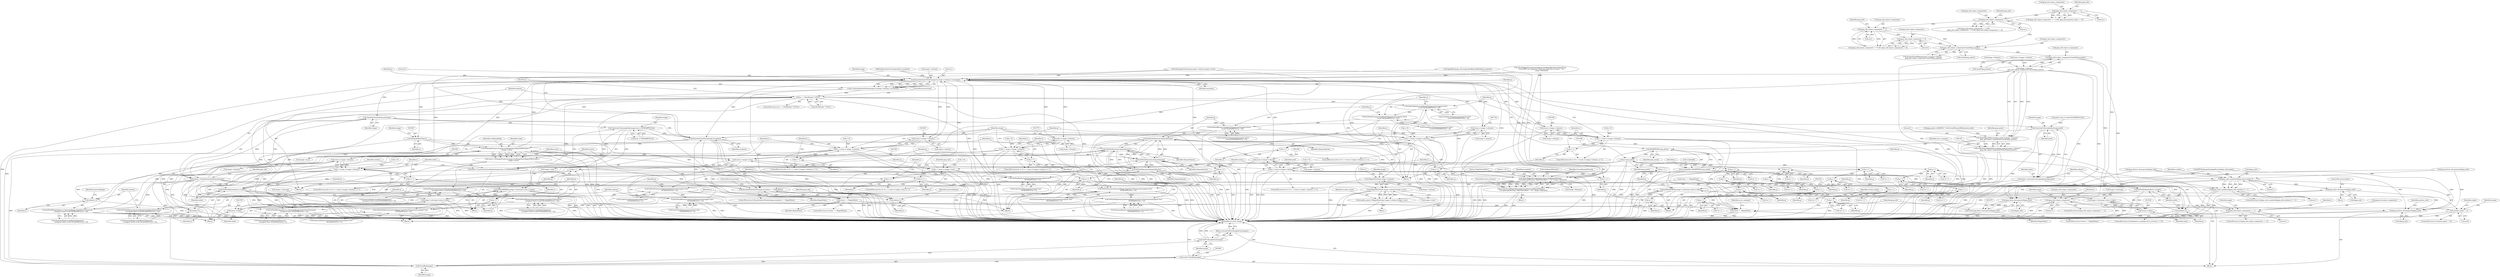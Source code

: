digraph "0_ImageMagick_1737ac82b335e53376382c07b9a500d73dd2aa11@API" {
"1001175" [label="(Call,jpeg_info.output_components*sizeof(*jpeg_pixels))"];
"1001140" [label="(Call,jpeg_info.output_components*sizeof(*jpeg_pixels))"];
"1001120" [label="(Call,jpeg_info.output_components != 4)"];
"1001115" [label="(Call,jpeg_info.output_components != 3)"];
"1001109" [label="(Call,jpeg_info.output_components != 1)"];
"1000947" [label="(Call,jpeg_info.output_components == 1)"];
"1001171" [label="(Call,image->columns* \n    jpeg_info.output_components*sizeof(*jpeg_pixels))"];
"1001168" [label="(Call,ResetMagickMemory(jpeg_pixels,0,image->columns* \n    jpeg_info.output_components*sizeof(*jpeg_pixels)))"];
"1001166" [label="(Call,(void) ResetMagickMemory(jpeg_pixels,0,image->columns* \n    jpeg_info.output_components*sizeof(*jpeg_pixels)))"];
"1001395" [label="(Call,(JSAMPROW) jpeg_pixels)"];
"1001391" [label="(Call,scanline[0]=(JSAMPROW) jpeg_pixels)"];
"1001417" [label="(Call,jpeg_read_scanlines(&jpeg_info,scanline,1))"];
"1001416" [label="(Call,jpeg_read_scanlines(&jpeg_info,scanline,1) != 1)"];
"1001857" [label="(Call,jpeg_abort_decompress(&jpeg_info))"];
"1001880" [label="(Call,jpeg_finish_decompress(&jpeg_info))"];
"1001878" [label="(Call,(void) jpeg_finish_decompress(&jpeg_info))"];
"1001883" [label="(Call,jpeg_destroy_decompress(&jpeg_info))"];
"1001436" [label="(Call,p=jpeg_pixels)"];
"1001530" [label="(Call,p++)"];
"1001564" [label="(Call,p++)"];
"1001575" [label="(Call,p++)"];
"1001586" [label="(Call,p++)"];
"1001619" [label="(Call,p++)"];
"1001632" [label="(Call,p++)"];
"1001645" [label="(Call,p++)"];
"1001660" [label="(Call,p++)"];
"1001711" [label="(Call,p++)"];
"1001743" [label="(Call,p++)"];
"1001752" [label="(Call,p++)"];
"1001761" [label="(Call,p++)"];
"1001792" [label="(Call,p++)"];
"1001803" [label="(Call,p++)"];
"1001814" [label="(Call,p++)"];
"1001827" [label="(Call,p++)"];
"1001210" [label="(Call,(MagickSizeType) image->columns)"];
"1001209" [label="(Call,(MagickSizeType) image->columns*image->rows)"];
"1001207" [label="(Call,number_pixels=(MagickSizeType) image->columns*image->rows)"];
"1001219" [label="(Call,number_pixels != 0)"];
"1001441" [label="(Call,QueueAuthenticPixels(image,0,y,image->columns,1,exception))"];
"1001439" [label="(Call,q=QueueAuthenticPixels(image,0,y,image->columns,1,exception))"];
"1001451" [label="(Call,q == (PixelPacket *) NULL)"];
"1001521" [label="(Call,SetPixelRGBO(q,image->colormap+(ssize_t) index))"];
"1001532" [label="(Call,q++)"];
"1001555" [label="(Call,SetPixelRed(q,ScaleShortToQuantum((unsigned short)\n                (scale*GETJSAMPLE(*p++)))))"];
"1001566" [label="(Call,SetPixelGreen(q,ScaleShortToQuantum((unsigned short)\n                (scale*GETJSAMPLE(*p++)))))"];
"1001577" [label="(Call,SetPixelBlue(q,ScaleShortToQuantum((unsigned short)\n                (scale*GETJSAMPLE(*p++)))))"];
"1001588" [label="(Call,SetPixelOpacity(q,OpaqueOpacity))"];
"1001591" [label="(Call,q++)"];
"1001662" [label="(Call,SetPixelOpacity(q,OpaqueOpacity))"];
"1001665" [label="(Call,q++)"];
"1001608" [label="(Call,SetPixelCyan(q,QuantumRange-ScaleShortToQuantum(\n                (unsigned short) (scale*GETJSAMPLE(*p++)))))"];
"1001621" [label="(Call,SetPixelMagenta(q,QuantumRange-ScaleShortToQuantum(\n                (unsigned short) (scale*GETJSAMPLE(*p++)))))"];
"1001634" [label="(Call,SetPixelYellow(q,QuantumRange-ScaleShortToQuantum(\n                (unsigned short) (scale*GETJSAMPLE(*p++)))))"];
"1001763" [label="(Call,SetPixelOpacity(q,OpaqueOpacity))"];
"1001766" [label="(Call,q++)"];
"1001736" [label="(Call,SetPixelRed(q,ScaleCharToQuantum((unsigned char)\n              GETJSAMPLE(*p++))))"];
"1001745" [label="(Call,SetPixelGreen(q,ScaleCharToQuantum((unsigned char)\n              GETJSAMPLE(*p++))))"];
"1001754" [label="(Call,SetPixelBlue(q,ScaleCharToQuantum((unsigned char)\n              GETJSAMPLE(*p++))))"];
"1001829" [label="(Call,SetPixelOpacity(q,OpaqueOpacity))"];
"1001832" [label="(Call,q++)"];
"1001783" [label="(Call,SetPixelCyan(q,QuantumRange-ScaleCharToQuantum((unsigned char)\n              GETJSAMPLE(*p++))))"];
"1001794" [label="(Call,SetPixelMagenta(q,QuantumRange-ScaleCharToQuantum((unsigned char)\n              GETJSAMPLE(*p++))))"];
"1001805" [label="(Call,SetPixelYellow(q,QuantumRange-ScaleCharToQuantum((unsigned char)\n              GETJSAMPLE(*p++))))"];
"1001702" [label="(Call,SetPixelRGBO(q,image->colormap+(ssize_t) index))"];
"1001713" [label="(Call,q++)"];
"1001459" [label="(Call,GetAuthenticIndexQueue(image))"];
"1001457" [label="(Call,indexes=GetAuthenticIndexQueue(image))"];
"1001516" [label="(Call,SetPixelIndex(indexes+x,index))"];
"1001527" [label="(Call,(ssize_t) index)"];
"1001523" [label="(Call,image->colormap+(ssize_t) index)"];
"1001517" [label="(Call,indexes+x)"];
"1001647" [label="(Call,SetPixelBlack(indexes+x,QuantumRange-ScaleShortToQuantum(\n                (unsigned short) (scale*GETJSAMPLE(*p++)))))"];
"1001648" [label="(Call,indexes+x)"];
"1001697" [label="(Call,SetPixelIndex(indexes+x,index))"];
"1001708" [label="(Call,(ssize_t) index)"];
"1001704" [label="(Call,image->colormap+(ssize_t) index)"];
"1001698" [label="(Call,indexes+x)"];
"1001816" [label="(Call,SetPixelBlack(indexes+x,QuantumRange-ScaleCharToQuantum(\n              (unsigned char) GETJSAMPLE(*p++))))"];
"1001817" [label="(Call,indexes+x)"];
"1001513" [label="(Call,ConstrainColormapIndex(image,pixel))"];
"1001511" [label="(Call,index=ConstrainColormapIndex(image,pixel))"];
"1001836" [label="(Call,SyncAuthenticPixels(image,exception))"];
"1001426" [label="(Call,ThrowMagickException(exception,GetMagickModule(),\n          CorruptImageWarning,\"SkipToSyncByte\",\"`%s'\",image->filename))"];
"1001424" [label="(Call,(void) ThrowMagickException(exception,GetMagickModule(),\n          CorruptImageWarning,\"SkipToSyncByte\",\"`%s'\",image->filename))"];
"1001835" [label="(Call,SyncAuthenticPixels(image,exception) == MagickFalse)"];
"1001853" [label="(Call,status == MagickFalse)"];
"1001862" [label="(Call,status != MagickFalse)"];
"1001843" [label="(Call,SetImageProgress(image,LoadImageTag,(MagickOffsetType) y,\n      image->rows))"];
"1001404" [label="(Call,(ssize_t) image->rows)"];
"1001402" [label="(Call,y < (ssize_t) image->rows)"];
"1001409" [label="(Call,y++)"];
"1001841" [label="(Call,status=SetImageProgress(image,LoadImageTag,(MagickOffsetType) y,\n      image->rows))"];
"1001892" [label="(Call,CloseBlob(image))"];
"1001890" [label="(Call,(void) CloseBlob(image))"];
"1001895" [label="(Call,GetFirstImageInList(image))"];
"1001894" [label="(Return,return(GetFirstImageInList(image));)"];
"1001690" [label="(Call,ConstrainColormapIndex(image,(size_t) GETJSAMPLE(*p)))"];
"1001688" [label="(Call,index=ConstrainColormapIndex(image,(size_t) GETJSAMPLE(*p)))"];
"1001493" [label="(Call,(ssize_t) image->columns)"];
"1001491" [label="(Call,x < (ssize_t) image->columns)"];
"1001498" [label="(Call,x++)"];
"1001547" [label="(Call,(ssize_t) image->columns)"];
"1001545" [label="(Call,x < (ssize_t) image->columns)"];
"1001552" [label="(Call,x++)"];
"1001600" [label="(Call,(ssize_t) image->columns)"];
"1001598" [label="(Call,x < (ssize_t) image->columns)"];
"1001605" [label="(Call,x++)"];
"1001680" [label="(Call,(ssize_t) image->columns)"];
"1001678" [label="(Call,x < (ssize_t) image->columns)"];
"1001685" [label="(Call,x++)"];
"1001728" [label="(Call,(ssize_t) image->columns)"];
"1001726" [label="(Call,x < (ssize_t) image->columns)"];
"1001733" [label="(Call,x++)"];
"1001775" [label="(Call,(ssize_t) image->columns)"];
"1001773" [label="(Call,x < (ssize_t) image->columns)"];
"1001780" [label="(Call,x++)"];
"1001846" [label="(Call,(MagickOffsetType) y)"];
"1001482" [label="(Call,jpeg_info.output_components == 1)"];
"1001669" [label="(Call,jpeg_info.output_components == 1)"];
"1001458" [label="(Identifier,indexes)"];
"1001690" [label="(Call,ConstrainColormapIndex(image,(size_t) GETJSAMPLE(*p)))"];
"1001853" [label="(Call,status == MagickFalse)"];
"1001700" [label="(Identifier,x)"];
"1001766" [label="(Call,q++)"];
"1001402" [label="(Call,y < (ssize_t) image->rows)"];
"1001784" [label="(Identifier,q)"];
"1001144" [label="(Call,sizeof(*jpeg_pixels))"];
"1001714" [label="(Identifier,q)"];
"1001647" [label="(Call,SetPixelBlack(indexes+x,QuantumRange-ScaleShortToQuantum(\n                (unsigned short) (scale*GETJSAMPLE(*p++)))))"];
"1001733" [label="(Call,x++)"];
"1001775" [label="(Call,(ssize_t) image->columns)"];
"1001120" [label="(Call,jpeg_info.output_components != 4)"];
"1001436" [label="(Call,p=jpeg_pixels)"];
"1001862" [label="(Call,status != MagickFalse)"];
"1001459" [label="(Call,GetAuthenticIndexQueue(image))"];
"1001208" [label="(Identifier,number_pixels)"];
"1001722" [label="(ControlStructure,for (x=0; x < (ssize_t) image->columns; x++))"];
"1001563" [label="(Call,*p++)"];
"1001727" [label="(Identifier,x)"];
"1001175" [label="(Call,jpeg_info.output_components*sizeof(*jpeg_pixels))"];
"1001660" [label="(Call,p++)"];
"1001820" [label="(Call,QuantumRange-ScaleCharToQuantum(\n              (unsigned char) GETJSAMPLE(*p++)))"];
"1001843" [label="(Call,SetImageProgress(image,LoadImageTag,(MagickOffsetType) y,\n      image->rows))"];
"1001605" [label="(Call,x++)"];
"1001483" [label="(Call,jpeg_info.output_components)"];
"1001426" [label="(Call,ThrowMagickException(exception,GetMagickModule(),\n          CorruptImageWarning,\"SkipToSyncByte\",\"`%s'\",image->filename))"];
"1001782" [label="(Block,)"];
"1001670" [label="(Call,jpeg_info.output_components)"];
"1001792" [label="(Call,p++)"];
"1001179" [label="(Call,sizeof(*jpeg_pixels))"];
"1001713" [label="(Call,q++)"];
"1001791" [label="(Call,*p++)"];
"1001841" [label="(Call,status=SetImageProgress(image,LoadImageTag,(MagickOffsetType) y,\n      image->rows))"];
"1001864" [label="(Identifier,MagickFalse)"];
"1001692" [label="(Call,(size_t) GETJSAMPLE(*p))"];
"1001435" [label="(ControlStructure,continue;)"];
"1001489" [label="(Identifier,x)"];
"1001186" [label="(Identifier,error_manager)"];
"1001892" [label="(Call,CloseBlob(image))"];
"1001391" [label="(Call,scanline[0]=(JSAMPROW) jpeg_pixels)"];
"1001662" [label="(Call,SetPixelOpacity(q,OpaqueOpacity))"];
"1001524" [label="(Call,image->colormap)"];
"1001646" [label="(Identifier,p)"];
"1001439" [label="(Call,q=QueueAuthenticPixels(image,0,y,image->columns,1,exception))"];
"1001780" [label="(Call,x++)"];
"1001399" [label="(Call,y=0)"];
"1001664" [label="(Identifier,OpaqueOpacity)"];
"1001770" [label="(Call,x=0)"];
"1000111" [label="(Block,)"];
"1001419" [label="(Identifier,jpeg_info)"];
"1001623" [label="(Call,QuantumRange-ScaleShortToQuantum(\n                (unsigned short) (scale*GETJSAMPLE(*p++))))"];
"1001445" [label="(Call,image->columns)"];
"1000110" [label="(MethodParameterIn,ExceptionInfo *exception)"];
"1001499" [label="(Identifier,x)"];
"1001523" [label="(Call,image->colormap+(ssize_t) index)"];
"1001704" [label="(Call,image->colormap+(ssize_t) index)"];
"1001122" [label="(Identifier,jpeg_info)"];
"1001735" [label="(Block,)"];
"1001726" [label="(Call,x < (ssize_t) image->columns)"];
"1001220" [label="(Identifier,number_pixels)"];
"1001042" [label="(Call,JPEGSetImageSamplingFactor(&jpeg_info,image))"];
"1001661" [label="(Identifier,p)"];
"1001410" [label="(Identifier,y)"];
"1001756" [label="(Call,ScaleCharToQuantum((unsigned char)\n              GETJSAMPLE(*p++)))"];
"1001708" [label="(Call,(ssize_t) index)"];
"1001852" [label="(ControlStructure,if (status == MagickFalse))"];
"1001486" [label="(Literal,1)"];
"1001141" [label="(Call,jpeg_info.output_components)"];
"1001549" [label="(Call,image->columns)"];
"1001829" [label="(Call,SetPixelOpacity(q,OpaqueOpacity))"];
"1001762" [label="(Identifier,p)"];
"1001767" [label="(Identifier,q)"];
"1001849" [label="(Call,image->rows)"];
"1001492" [label="(Identifier,x)"];
"1001835" [label="(Call,SyncAuthenticPixels(image,exception) == MagickFalse)"];
"1001878" [label="(Call,(void) jpeg_finish_decompress(&jpeg_info))"];
"1001711" [label="(Call,p++)"];
"1001763" [label="(Call,SetPixelOpacity(q,OpaqueOpacity))"];
"1000951" [label="(Literal,1)"];
"1001817" [label="(Call,indexes+x)"];
"1001491" [label="(Call,x < (ssize_t) image->columns)"];
"1001482" [label="(Call,jpeg_info.output_components == 1)"];
"1001457" [label="(Call,indexes=GetAuthenticIndexQueue(image))"];
"1001527" [label="(Call,(ssize_t) index)"];
"1001669" [label="(Call,jpeg_info.output_components == 1)"];
"1001212" [label="(Call,image->columns)"];
"1001746" [label="(Identifier,q)"];
"1001689" [label="(Identifier,index)"];
"1001449" [label="(Identifier,exception)"];
"1001418" [label="(Call,&jpeg_info)"];
"1001411" [label="(Block,)"];
"1001855" [label="(Identifier,MagickFalse)"];
"1001453" [label="(Call,(PixelPacket *) NULL)"];
"1001644" [label="(Call,*p++)"];
"1001745" [label="(Call,SetPixelGreen(q,ScaleCharToQuantum((unsigned char)\n              GETJSAMPLE(*p++))))"];
"1001705" [label="(Call,image->colormap)"];
"1001545" [label="(Call,x < (ssize_t) image->columns)"];
"1001437" [label="(Identifier,p)"];
"1001659" [label="(Call,*p++)"];
"1000946" [label="(Call,(jpeg_info.output_components == 1) && (jpeg_info.quantize_colors == 0))"];
"1001602" [label="(Call,image->columns)"];
"1001586" [label="(Call,p++)"];
"1001719" [label="(Identifier,image)"];
"1001448" [label="(Literal,1)"];
"1001730" [label="(Call,image->columns)"];
"1001854" [label="(Identifier,status)"];
"1001451" [label="(Call,q == (PixelPacket *) NULL)"];
"1001890" [label="(Call,(void) CloseBlob(image))"];
"1001589" [label="(Identifier,q)"];
"1001751" [label="(Call,*p++)"];
"1001844" [label="(Identifier,image)"];
"1001633" [label="(Identifier,p)"];
"1001794" [label="(Call,SetPixelMagenta(q,QuantumRange-ScaleCharToQuantum((unsigned char)\n              GETJSAMPLE(*p++))))"];
"1001529" [label="(Identifier,index)"];
"1001814" [label="(Call,p++)"];
"1001868" [label="(Identifier,error_manager)"];
"1001858" [label="(Call,&jpeg_info)"];
"1001397" [label="(Identifier,jpeg_pixels)"];
"1001565" [label="(Identifier,p)"];
"1001815" [label="(Identifier,p)"];
"1001134" [label="(Call,AcquireVirtualMemory((size_t) image->columns,\n    jpeg_info.output_components*sizeof(*jpeg_pixels)))"];
"1001227" [label="(Identifier,image)"];
"1001609" [label="(Identifier,q)"];
"1001896" [label="(Identifier,image)"];
"1001578" [label="(Identifier,q)"];
"1001556" [label="(Identifier,q)"];
"1001897" [label="(MethodReturn,static Image *)"];
"1001635" [label="(Identifier,q)"];
"1001796" [label="(Call,QuantumRange-ScaleCharToQuantum((unsigned char)\n              GETJSAMPLE(*p++)))"];
"1001429" [label="(Identifier,CorruptImageWarning)"];
"1001114" [label="(Call,(jpeg_info.output_components != 3) && (jpeg_info.output_components != 4))"];
"1001209" [label="(Call,(MagickSizeType) image->columns*image->rows)"];
"1001648" [label="(Call,indexes+x)"];
"1001117" [label="(Identifier,jpeg_info)"];
"1001424" [label="(Call,(void) ThrowMagickException(exception,GetMagickModule(),\n          CorruptImageWarning,\"SkipToSyncByte\",\"`%s'\",image->filename))"];
"1001590" [label="(Identifier,OpaqueOpacity)"];
"1001210" [label="(Call,(MagickSizeType) image->columns)"];
"1001795" [label="(Identifier,q)"];
"1001838" [label="(Identifier,exception)"];
"1001793" [label="(Identifier,p)"];
"1001663" [label="(Identifier,q)"];
"1001547" [label="(Call,(ssize_t) image->columns)"];
"1001665" [label="(Call,q++)"];
"1001857" [label="(Call,jpeg_abort_decompress(&jpeg_info))"];
"1001511" [label="(Call,index=ConstrainColormapIndex(image,pixel))"];
"1001512" [label="(Identifier,index)"];
"1001406" [label="(Call,image->rows)"];
"1001764" [label="(Identifier,q)"];
"1001516" [label="(Call,SetPixelIndex(indexes+x,index))"];
"1001538" [label="(Identifier,image)"];
"1001515" [label="(Identifier,pixel)"];
"1001880" [label="(Call,jpeg_finish_decompress(&jpeg_info))"];
"1001216" [label="(Identifier,image)"];
"1001785" [label="(Call,QuantumRange-ScaleCharToQuantum((unsigned char)\n              GETJSAMPLE(*p++)))"];
"1001840" [label="(ControlStructure,break;)"];
"1001777" [label="(Call,image->columns)"];
"1001552" [label="(Call,x++)"];
"1001861" [label="(ControlStructure,if (status != MagickFalse))"];
"1001218" [label="(ControlStructure,if (number_pixels != 0))"];
"1001169" [label="(Identifier,jpeg_pixels)"];
"1001432" [label="(Call,image->filename)"];
"1001423" [label="(Block,)"];
"1001699" [label="(Identifier,indexes)"];
"1001831" [label="(Identifier,OpaqueOpacity)"];
"1001546" [label="(Identifier,x)"];
"1001679" [label="(Identifier,x)"];
"1001885" [label="(Identifier,jpeg_info)"];
"1001488" [label="(Call,x=0)"];
"1001592" [label="(Identifier,q)"];
"1001082" [label="(Call,SetImageExtent(image,image->columns,image->rows))"];
"1001521" [label="(Call,SetPixelRGBO(q,image->colormap+(ssize_t) index))"];
"1001568" [label="(Call,ScaleShortToQuantum((unsigned short)\n                (scale*GETJSAMPLE(*p++))))"];
"1001109" [label="(Call,jpeg_info.output_components != 1)"];
"1001736" [label="(Call,SetPixelRed(q,ScaleCharToQuantum((unsigned char)\n              GETJSAMPLE(*p++))))"];
"1001409" [label="(Call,y++)"];
"1001805" [label="(Call,SetPixelYellow(q,QuantumRange-ScaleCharToQuantum((unsigned char)\n              GETJSAMPLE(*p++))))"];
"1001553" [label="(Identifier,x)"];
"1001503" [label="(Identifier,pixel)"];
"1001598" [label="(Call,x < (ssize_t) image->columns)"];
"1001564" [label="(Call,p++)"];
"1001783" [label="(Call,SetPixelCyan(q,QuantumRange-ScaleCharToQuantum((unsigned char)\n              GETJSAMPLE(*p++))))"];
"1001747" [label="(Call,ScaleCharToQuantum((unsigned char)\n              GETJSAMPLE(*p++)))"];
"1001807" [label="(Call,QuantumRange-ScaleCharToQuantum((unsigned char)\n              GETJSAMPLE(*p++)))"];
"1001848" [label="(Identifier,y)"];
"1001760" [label="(Call,*p++)"];
"1001215" [label="(Call,image->rows)"];
"1001607" [label="(Block,)"];
"1001753" [label="(Identifier,p)"];
"1001610" [label="(Call,QuantumRange-ScaleShortToQuantum(\n                (unsigned short) (scale*GETJSAMPLE(*p++))))"];
"1001846" [label="(Call,(MagickOffsetType) y)"];
"1001498" [label="(Call,x++)"];
"1001673" [label="(Literal,1)"];
"1001575" [label="(Call,p++)"];
"1001688" [label="(Call,index=ConstrainColormapIndex(image,(size_t) GETJSAMPLE(*p)))"];
"1001430" [label="(Literal,\"SkipToSyncByte\")"];
"1001519" [label="(Identifier,x)"];
"1001755" [label="(Identifier,q)"];
"1001839" [label="(Identifier,MagickFalse)"];
"1001894" [label="(Return,return(GetFirstImageInList(image));)"];
"1001431" [label="(Literal,\"`%s'\")"];
"1001773" [label="(Call,x < (ssize_t) image->columns)"];
"1001826" [label="(Call,*p++)"];
"1001514" [label="(Identifier,image)"];
"1001702" [label="(Call,SetPixelRGBO(q,image->colormap+(ssize_t) index))"];
"1001895" [label="(Call,GetFirstImageInList(image))"];
"1001420" [label="(Identifier,scanline)"];
"1001140" [label="(Call,jpeg_info.output_components*sizeof(*jpeg_pixels))"];
"1001091" [label="(Call,status == MagickFalse)"];
"1001224" [label="(Identifier,image)"];
"1001678" [label="(Call,x < (ssize_t) image->columns)"];
"1001743" [label="(Call,p++)"];
"1001856" [label="(Block,)"];
"1001761" [label="(Call,p++)"];
"1001166" [label="(Call,(void) ResetMagickMemory(jpeg_pixels,0,image->columns* \n    jpeg_info.output_components*sizeof(*jpeg_pixels)))"];
"1001828" [label="(Identifier,p)"];
"1001421" [label="(Literal,1)"];
"1001460" [label="(Identifier,image)"];
"1001113" [label="(Literal,1)"];
"1001651" [label="(Call,QuantumRange-ScaleShortToQuantum(\n                (unsigned short) (scale*GETJSAMPLE(*p++))))"];
"1001135" [label="(Call,(size_t) image->columns)"];
"1001567" [label="(Identifier,q)"];
"1001566" [label="(Call,SetPixelGreen(q,ScaleShortToQuantum((unsigned short)\n                (scale*GETJSAMPLE(*p++)))))"];
"1001769" [label="(ControlStructure,for (x=0; x < (ssize_t) image->columns; x++))"];
"1001588" [label="(Call,SetPixelOpacity(q,OpaqueOpacity))"];
"1001531" [label="(Identifier,p)"];
"1001887" [label="(Identifier,memory_info)"];
"1001606" [label="(Identifier,x)"];
"1001703" [label="(Identifier,q)"];
"1001574" [label="(Call,*p++)"];
"1001108" [label="(Call,(jpeg_info.output_components != 1) &&\n      (jpeg_info.output_components != 3) && (jpeg_info.output_components != 4))"];
"1001422" [label="(Literal,1)"];
"1001493" [label="(Call,(ssize_t) image->columns)"];
"1001818" [label="(Identifier,indexes)"];
"1001832" [label="(Call,q++)"];
"1001440" [label="(Identifier,q)"];
"1001804" [label="(Identifier,p)"];
"1001115" [label="(Call,jpeg_info.output_components != 3)"];
"1001712" [label="(Identifier,p)"];
"1001744" [label="(Identifier,p)"];
"1001668" [label="(ControlStructure,if (jpeg_info.output_components == 1))"];
"1001652" [label="(Identifier,QuantumRange)"];
"1001697" [label="(Call,SetPixelIndex(indexes+x,index))"];
"1001806" [label="(Identifier,q)"];
"1001634" [label="(Call,SetPixelYellow(q,QuantumRange-ScaleShortToQuantum(\n                (unsigned short) (scale*GETJSAMPLE(*p++)))))"];
"1001682" [label="(Call,image->columns)"];
"1001522" [label="(Identifier,q)"];
"1001883" [label="(Call,jpeg_destroy_decompress(&jpeg_info))"];
"1001176" [label="(Call,jpeg_info.output_components)"];
"1001813" [label="(Call,*p++)"];
"1001752" [label="(Call,p++)"];
"1001444" [label="(Identifier,y)"];
"1001541" [label="(ControlStructure,for (x=0; x < (ssize_t) image->columns; x++))"];
"1001850" [label="(Identifier,image)"];
"1001119" [label="(Literal,3)"];
"1001738" [label="(Call,ScaleCharToQuantum((unsigned char)\n              GETJSAMPLE(*p++)))"];
"1001126" [label="(Call,jpeg_destroy_decompress(&jpeg_info))"];
"1001819" [label="(Identifier,x)"];
"1001821" [label="(Identifier,QuantumRange)"];
"1001842" [label="(Identifier,status)"];
"1001676" [label="(Identifier,x)"];
"1001555" [label="(Call,SetPixelRed(q,ScaleShortToQuantum((unsigned short)\n                (scale*GETJSAMPLE(*p++)))))"];
"1001734" [label="(Identifier,x)"];
"1001802" [label="(Call,*p++)"];
"1001830" [label="(Identifier,q)"];
"1001487" [label="(ControlStructure,for (x=0; x < (ssize_t) image->columns; x++))"];
"1001116" [label="(Call,jpeg_info.output_components)"];
"1001154" [label="(Call,jpeg_destroy_decompress(&jpeg_info))"];
"1001599" [label="(Identifier,x)"];
"1001723" [label="(Call,x=0)"];
"1001737" [label="(Identifier,q)"];
"1001636" [label="(Call,QuantumRange-ScaleShortToQuantum(\n                (unsigned short) (scale*GETJSAMPLE(*p++))))"];
"1001576" [label="(Identifier,p)"];
"1001619" [label="(Call,p++)"];
"1001520" [label="(Identifier,index)"];
"1001392" [label="(Call,scanline[0])"];
"1001110" [label="(Call,jpeg_info.output_components)"];
"1001860" [label="(ControlStructure,break;)"];
"1001557" [label="(Call,ScaleShortToQuantum((unsigned short)\n                (scale*GETJSAMPLE(*p++))))"];
"1001728" [label="(Call,(ssize_t) image->columns)"];
"1001585" [label="(Call,*p++)"];
"1001742" [label="(Call,*p++)"];
"1001675" [label="(Call,x=0)"];
"1001686" [label="(Identifier,x)"];
"1001666" [label="(Identifier,q)"];
"1001595" [label="(Call,x=0)"];
"1001171" [label="(Call,image->columns* \n    jpeg_info.output_components*sizeof(*jpeg_pixels))"];
"1001416" [label="(Call,jpeg_read_scanlines(&jpeg_info,scanline,1) != 1)"];
"1001513" [label="(Call,ConstrainColormapIndex(image,pixel))"];
"1001443" [label="(Literal,0)"];
"1001871" [label="(ControlStructure,if (setjmp(error_manager.error_recovery) == 0))"];
"1000948" [label="(Call,jpeg_info.output_components)"];
"1001774" [label="(Identifier,x)"];
"1001450" [label="(ControlStructure,if (q == (PixelPacket *) NULL))"];
"1001404" [label="(Call,(ssize_t) image->rows)"];
"1001649" [label="(Identifier,indexes)"];
"1001124" [label="(Literal,4)"];
"1001170" [label="(Literal,0)"];
"1001221" [label="(Literal,0)"];
"1000947" [label="(Call,jpeg_info.output_components == 1)"];
"1001160" [label="(Call,jpeg_pixels=(JSAMPLE *) GetVirtualMemoryBlob(memory_info))"];
"1001517" [label="(Call,indexes+x)"];
"1001618" [label="(Call,*p++)"];
"1001533" [label="(Identifier,q)"];
"1001400" [label="(Identifier,y)"];
"1001701" [label="(Identifier,index)"];
"1001168" [label="(Call,ResetMagickMemory(jpeg_pixels,0,image->columns* \n    jpeg_info.output_components*sizeof(*jpeg_pixels)))"];
"1001687" [label="(Block,)"];
"1001398" [label="(ControlStructure,for (y=0; y < (ssize_t) image->rows; y++))"];
"1001754" [label="(Call,SetPixelBlue(q,ScaleCharToQuantum((unsigned char)\n              GETJSAMPLE(*p++))))"];
"1001710" [label="(Identifier,index)"];
"1001645" [label="(Call,p++)"];
"1001587" [label="(Identifier,p)"];
"1001579" [label="(Call,ScaleShortToQuantum((unsigned short)\n                (scale*GETJSAMPLE(*p++))))"];
"1001172" [label="(Call,image->columns)"];
"1001803" [label="(Call,p++)"];
"1001827" [label="(Call,p++)"];
"1001881" [label="(Call,&jpeg_info)"];
"1001542" [label="(Call,x=0)"];
"1001417" [label="(Call,jpeg_read_scanlines(&jpeg_info,scanline,1))"];
"1001403" [label="(Identifier,y)"];
"1001816" [label="(Call,SetPixelBlack(indexes+x,QuantumRange-ScaleCharToQuantum(\n              (unsigned char) GETJSAMPLE(*p++))))"];
"1001591" [label="(Call,q++)"];
"1001500" [label="(Block,)"];
"1001863" [label="(Identifier,status)"];
"1001833" [label="(Identifier,q)"];
"1001680" [label="(Call,(ssize_t) image->columns)"];
"1001698" [label="(Call,indexes+x)"];
"1001502" [label="(Call,pixel=(size_t) (scale*GETJSAMPLE(*p)))"];
"1001631" [label="(Call,*p++)"];
"1001189" [label="(Block,)"];
"1001691" [label="(Identifier,image)"];
"1001395" [label="(Call,(JSAMPROW) jpeg_pixels)"];
"1001452" [label="(Identifier,q)"];
"1001532" [label="(Call,q++)"];
"1001600" [label="(Call,(ssize_t) image->columns)"];
"1001674" [label="(ControlStructure,for (x=0; x < (ssize_t) image->columns; x++))"];
"1001481" [label="(ControlStructure,if (jpeg_info.output_components == 1))"];
"1001427" [label="(Identifier,exception)"];
"1001530" [label="(Call,p++)"];
"1001685" [label="(Call,x++)"];
"1001207" [label="(Call,number_pixels=(MagickSizeType) image->columns*image->rows)"];
"1001845" [label="(Identifier,LoadImageTag)"];
"1001495" [label="(Call,image->columns)"];
"1001620" [label="(Identifier,p)"];
"1001622" [label="(Identifier,q)"];
"1001859" [label="(Identifier,jpeg_info)"];
"1001893" [label="(Identifier,image)"];
"1001442" [label="(Identifier,image)"];
"1001781" [label="(Identifier,x)"];
"1001428" [label="(Call,GetMagickModule())"];
"1001836" [label="(Call,SyncAuthenticPixels(image,exception))"];
"1001577" [label="(Call,SetPixelBlue(q,ScaleShortToQuantum((unsigned short)\n                (scale*GETJSAMPLE(*p++)))))"];
"1001834" [label="(ControlStructure,if (SyncAuthenticPixels(image,exception) == MagickFalse))"];
"1001456" [label="(ControlStructure,break;)"];
"1001464" [label="(Identifier,jpeg_info)"];
"1001441" [label="(Call,QueueAuthenticPixels(image,0,y,image->columns,1,exception))"];
"1001438" [label="(Identifier,jpeg_pixels)"];
"1000180" [label="(Call,OpenBlob(image_info,image,ReadBinaryBlobMode,exception))"];
"1001594" [label="(ControlStructure,for (x=0; x < (ssize_t) image->columns; x++))"];
"1001219" [label="(Call,number_pixels != 0)"];
"1001837" [label="(Identifier,image)"];
"1001518" [label="(Identifier,indexes)"];
"1000954" [label="(Identifier,jpeg_info)"];
"1001554" [label="(Block,)"];
"1001765" [label="(Identifier,OpaqueOpacity)"];
"1001650" [label="(Identifier,x)"];
"1000659" [label="(Call,ThrowMagickException(exception,GetMagickModule(),OptionError,\n      \"12-bit JPEG not supported. Reducing pixel data to 8 bits\",\"`%s'\",\n      image->filename))"];
"1001884" [label="(Call,&jpeg_info)"];
"1001608" [label="(Call,SetPixelCyan(q,QuantumRange-ScaleShortToQuantum(\n                (unsigned short) (scale*GETJSAMPLE(*p++)))))"];
"1001632" [label="(Call,p++)"];
"1001415" [label="(ControlStructure,if (jpeg_read_scanlines(&jpeg_info,scanline,1) != 1))"];
"1001621" [label="(Call,SetPixelMagenta(q,QuantumRange-ScaleShortToQuantum(\n                (unsigned short) (scale*GETJSAMPLE(*p++)))))"];
"1001121" [label="(Call,jpeg_info.output_components)"];
"1001175" -> "1001171"  [label="AST: "];
"1001175" -> "1001179"  [label="CFG: "];
"1001176" -> "1001175"  [label="AST: "];
"1001179" -> "1001175"  [label="AST: "];
"1001171" -> "1001175"  [label="CFG: "];
"1001175" -> "1001897"  [label="DDG: "];
"1001175" -> "1001171"  [label="DDG: "];
"1001140" -> "1001175"  [label="DDG: "];
"1001175" -> "1001482"  [label="DDG: "];
"1001175" -> "1001669"  [label="DDG: "];
"1001140" -> "1001134"  [label="AST: "];
"1001140" -> "1001144"  [label="CFG: "];
"1001141" -> "1001140"  [label="AST: "];
"1001144" -> "1001140"  [label="AST: "];
"1001134" -> "1001140"  [label="CFG: "];
"1001140" -> "1001134"  [label="DDG: "];
"1001120" -> "1001140"  [label="DDG: "];
"1001109" -> "1001140"  [label="DDG: "];
"1001115" -> "1001140"  [label="DDG: "];
"1001120" -> "1001114"  [label="AST: "];
"1001120" -> "1001124"  [label="CFG: "];
"1001121" -> "1001120"  [label="AST: "];
"1001124" -> "1001120"  [label="AST: "];
"1001114" -> "1001120"  [label="CFG: "];
"1001120" -> "1001114"  [label="DDG: "];
"1001120" -> "1001114"  [label="DDG: "];
"1001115" -> "1001120"  [label="DDG: "];
"1001115" -> "1001114"  [label="AST: "];
"1001115" -> "1001119"  [label="CFG: "];
"1001116" -> "1001115"  [label="AST: "];
"1001119" -> "1001115"  [label="AST: "];
"1001122" -> "1001115"  [label="CFG: "];
"1001114" -> "1001115"  [label="CFG: "];
"1001115" -> "1001114"  [label="DDG: "];
"1001115" -> "1001114"  [label="DDG: "];
"1001109" -> "1001115"  [label="DDG: "];
"1001109" -> "1001108"  [label="AST: "];
"1001109" -> "1001113"  [label="CFG: "];
"1001110" -> "1001109"  [label="AST: "];
"1001113" -> "1001109"  [label="AST: "];
"1001117" -> "1001109"  [label="CFG: "];
"1001108" -> "1001109"  [label="CFG: "];
"1001109" -> "1001108"  [label="DDG: "];
"1001109" -> "1001108"  [label="DDG: "];
"1000947" -> "1001109"  [label="DDG: "];
"1000947" -> "1000946"  [label="AST: "];
"1000947" -> "1000951"  [label="CFG: "];
"1000948" -> "1000947"  [label="AST: "];
"1000951" -> "1000947"  [label="AST: "];
"1000954" -> "1000947"  [label="CFG: "];
"1000946" -> "1000947"  [label="CFG: "];
"1000947" -> "1001897"  [label="DDG: "];
"1000947" -> "1000946"  [label="DDG: "];
"1000947" -> "1000946"  [label="DDG: "];
"1001171" -> "1001168"  [label="AST: "];
"1001172" -> "1001171"  [label="AST: "];
"1001168" -> "1001171"  [label="CFG: "];
"1001171" -> "1001897"  [label="DDG: "];
"1001171" -> "1001897"  [label="DDG: "];
"1001171" -> "1001168"  [label="DDG: "];
"1001171" -> "1001168"  [label="DDG: "];
"1001135" -> "1001171"  [label="DDG: "];
"1001171" -> "1001210"  [label="DDG: "];
"1001171" -> "1001441"  [label="DDG: "];
"1001168" -> "1001166"  [label="AST: "];
"1001169" -> "1001168"  [label="AST: "];
"1001170" -> "1001168"  [label="AST: "];
"1001166" -> "1001168"  [label="CFG: "];
"1001168" -> "1001897"  [label="DDG: "];
"1001168" -> "1001897"  [label="DDG: "];
"1001168" -> "1001166"  [label="DDG: "];
"1001168" -> "1001166"  [label="DDG: "];
"1001168" -> "1001166"  [label="DDG: "];
"1001160" -> "1001168"  [label="DDG: "];
"1001168" -> "1001395"  [label="DDG: "];
"1001166" -> "1000111"  [label="AST: "];
"1001167" -> "1001166"  [label="AST: "];
"1001186" -> "1001166"  [label="CFG: "];
"1001166" -> "1001897"  [label="DDG: "];
"1001166" -> "1001897"  [label="DDG: "];
"1001395" -> "1001391"  [label="AST: "];
"1001395" -> "1001397"  [label="CFG: "];
"1001396" -> "1001395"  [label="AST: "];
"1001397" -> "1001395"  [label="AST: "];
"1001391" -> "1001395"  [label="CFG: "];
"1001395" -> "1001897"  [label="DDG: "];
"1001395" -> "1001391"  [label="DDG: "];
"1001395" -> "1001436"  [label="DDG: "];
"1001391" -> "1000111"  [label="AST: "];
"1001392" -> "1001391"  [label="AST: "];
"1001400" -> "1001391"  [label="CFG: "];
"1001391" -> "1001897"  [label="DDG: "];
"1001391" -> "1001897"  [label="DDG: "];
"1001391" -> "1001417"  [label="DDG: "];
"1001417" -> "1001416"  [label="AST: "];
"1001417" -> "1001421"  [label="CFG: "];
"1001418" -> "1001417"  [label="AST: "];
"1001420" -> "1001417"  [label="AST: "];
"1001421" -> "1001417"  [label="AST: "];
"1001422" -> "1001417"  [label="CFG: "];
"1001417" -> "1001897"  [label="DDG: "];
"1001417" -> "1001416"  [label="DDG: "];
"1001417" -> "1001416"  [label="DDG: "];
"1001417" -> "1001416"  [label="DDG: "];
"1001154" -> "1001417"  [label="DDG: "];
"1001126" -> "1001417"  [label="DDG: "];
"1001042" -> "1001417"  [label="DDG: "];
"1001417" -> "1001857"  [label="DDG: "];
"1001417" -> "1001880"  [label="DDG: "];
"1001417" -> "1001883"  [label="DDG: "];
"1001416" -> "1001415"  [label="AST: "];
"1001416" -> "1001422"  [label="CFG: "];
"1001422" -> "1001416"  [label="AST: "];
"1001425" -> "1001416"  [label="CFG: "];
"1001437" -> "1001416"  [label="CFG: "];
"1001416" -> "1001897"  [label="DDG: "];
"1001416" -> "1001897"  [label="DDG: "];
"1001857" -> "1001856"  [label="AST: "];
"1001857" -> "1001858"  [label="CFG: "];
"1001858" -> "1001857"  [label="AST: "];
"1001860" -> "1001857"  [label="CFG: "];
"1001857" -> "1001897"  [label="DDG: "];
"1001857" -> "1001880"  [label="DDG: "];
"1001857" -> "1001883"  [label="DDG: "];
"1001880" -> "1001878"  [label="AST: "];
"1001880" -> "1001881"  [label="CFG: "];
"1001881" -> "1001880"  [label="AST: "];
"1001878" -> "1001880"  [label="CFG: "];
"1001880" -> "1001878"  [label="DDG: "];
"1001154" -> "1001880"  [label="DDG: "];
"1001126" -> "1001880"  [label="DDG: "];
"1001042" -> "1001880"  [label="DDG: "];
"1001880" -> "1001883"  [label="DDG: "];
"1001878" -> "1001871"  [label="AST: "];
"1001879" -> "1001878"  [label="AST: "];
"1001885" -> "1001878"  [label="CFG: "];
"1001878" -> "1001897"  [label="DDG: "];
"1001878" -> "1001897"  [label="DDG: "];
"1001883" -> "1000111"  [label="AST: "];
"1001883" -> "1001884"  [label="CFG: "];
"1001884" -> "1001883"  [label="AST: "];
"1001887" -> "1001883"  [label="CFG: "];
"1001883" -> "1001897"  [label="DDG: "];
"1001883" -> "1001897"  [label="DDG: "];
"1001154" -> "1001883"  [label="DDG: "];
"1001126" -> "1001883"  [label="DDG: "];
"1001042" -> "1001883"  [label="DDG: "];
"1001436" -> "1001411"  [label="AST: "];
"1001436" -> "1001438"  [label="CFG: "];
"1001437" -> "1001436"  [label="AST: "];
"1001438" -> "1001436"  [label="AST: "];
"1001440" -> "1001436"  [label="CFG: "];
"1001436" -> "1001897"  [label="DDG: "];
"1001436" -> "1001897"  [label="DDG: "];
"1001436" -> "1001530"  [label="DDG: "];
"1001436" -> "1001564"  [label="DDG: "];
"1001436" -> "1001619"  [label="DDG: "];
"1001436" -> "1001711"  [label="DDG: "];
"1001436" -> "1001743"  [label="DDG: "];
"1001436" -> "1001792"  [label="DDG: "];
"1001530" -> "1001500"  [label="AST: "];
"1001530" -> "1001531"  [label="CFG: "];
"1001531" -> "1001530"  [label="AST: "];
"1001533" -> "1001530"  [label="CFG: "];
"1001530" -> "1001897"  [label="DDG: "];
"1001564" -> "1001563"  [label="AST: "];
"1001564" -> "1001565"  [label="CFG: "];
"1001565" -> "1001564"  [label="AST: "];
"1001563" -> "1001564"  [label="CFG: "];
"1001586" -> "1001564"  [label="DDG: "];
"1001564" -> "1001575"  [label="DDG: "];
"1001575" -> "1001574"  [label="AST: "];
"1001575" -> "1001576"  [label="CFG: "];
"1001576" -> "1001575"  [label="AST: "];
"1001574" -> "1001575"  [label="CFG: "];
"1001575" -> "1001586"  [label="DDG: "];
"1001586" -> "1001585"  [label="AST: "];
"1001586" -> "1001587"  [label="CFG: "];
"1001587" -> "1001586"  [label="AST: "];
"1001585" -> "1001586"  [label="CFG: "];
"1001586" -> "1001897"  [label="DDG: "];
"1001619" -> "1001618"  [label="AST: "];
"1001619" -> "1001620"  [label="CFG: "];
"1001620" -> "1001619"  [label="AST: "];
"1001618" -> "1001619"  [label="CFG: "];
"1001660" -> "1001619"  [label="DDG: "];
"1001619" -> "1001632"  [label="DDG: "];
"1001632" -> "1001631"  [label="AST: "];
"1001632" -> "1001633"  [label="CFG: "];
"1001633" -> "1001632"  [label="AST: "];
"1001631" -> "1001632"  [label="CFG: "];
"1001632" -> "1001645"  [label="DDG: "];
"1001645" -> "1001644"  [label="AST: "];
"1001645" -> "1001646"  [label="CFG: "];
"1001646" -> "1001645"  [label="AST: "];
"1001644" -> "1001645"  [label="CFG: "];
"1001645" -> "1001660"  [label="DDG: "];
"1001660" -> "1001659"  [label="AST: "];
"1001660" -> "1001661"  [label="CFG: "];
"1001661" -> "1001660"  [label="AST: "];
"1001659" -> "1001660"  [label="CFG: "];
"1001660" -> "1001897"  [label="DDG: "];
"1001711" -> "1001687"  [label="AST: "];
"1001711" -> "1001712"  [label="CFG: "];
"1001712" -> "1001711"  [label="AST: "];
"1001714" -> "1001711"  [label="CFG: "];
"1001711" -> "1001897"  [label="DDG: "];
"1001743" -> "1001742"  [label="AST: "];
"1001743" -> "1001744"  [label="CFG: "];
"1001744" -> "1001743"  [label="AST: "];
"1001742" -> "1001743"  [label="CFG: "];
"1001761" -> "1001743"  [label="DDG: "];
"1001743" -> "1001752"  [label="DDG: "];
"1001752" -> "1001751"  [label="AST: "];
"1001752" -> "1001753"  [label="CFG: "];
"1001753" -> "1001752"  [label="AST: "];
"1001751" -> "1001752"  [label="CFG: "];
"1001752" -> "1001761"  [label="DDG: "];
"1001761" -> "1001760"  [label="AST: "];
"1001761" -> "1001762"  [label="CFG: "];
"1001762" -> "1001761"  [label="AST: "];
"1001760" -> "1001761"  [label="CFG: "];
"1001761" -> "1001897"  [label="DDG: "];
"1001792" -> "1001791"  [label="AST: "];
"1001792" -> "1001793"  [label="CFG: "];
"1001793" -> "1001792"  [label="AST: "];
"1001791" -> "1001792"  [label="CFG: "];
"1001827" -> "1001792"  [label="DDG: "];
"1001792" -> "1001803"  [label="DDG: "];
"1001803" -> "1001802"  [label="AST: "];
"1001803" -> "1001804"  [label="CFG: "];
"1001804" -> "1001803"  [label="AST: "];
"1001802" -> "1001803"  [label="CFG: "];
"1001803" -> "1001814"  [label="DDG: "];
"1001814" -> "1001813"  [label="AST: "];
"1001814" -> "1001815"  [label="CFG: "];
"1001815" -> "1001814"  [label="AST: "];
"1001813" -> "1001814"  [label="CFG: "];
"1001814" -> "1001827"  [label="DDG: "];
"1001827" -> "1001826"  [label="AST: "];
"1001827" -> "1001828"  [label="CFG: "];
"1001828" -> "1001827"  [label="AST: "];
"1001826" -> "1001827"  [label="CFG: "];
"1001827" -> "1001897"  [label="DDG: "];
"1001210" -> "1001209"  [label="AST: "];
"1001210" -> "1001212"  [label="CFG: "];
"1001211" -> "1001210"  [label="AST: "];
"1001212" -> "1001210"  [label="AST: "];
"1001216" -> "1001210"  [label="CFG: "];
"1001210" -> "1001897"  [label="DDG: "];
"1001210" -> "1001209"  [label="DDG: "];
"1001209" -> "1001207"  [label="AST: "];
"1001209" -> "1001215"  [label="CFG: "];
"1001215" -> "1001209"  [label="AST: "];
"1001207" -> "1001209"  [label="CFG: "];
"1001209" -> "1001897"  [label="DDG: "];
"1001209" -> "1001897"  [label="DDG: "];
"1001209" -> "1001207"  [label="DDG: "];
"1001209" -> "1001207"  [label="DDG: "];
"1001082" -> "1001209"  [label="DDG: "];
"1001207" -> "1001189"  [label="AST: "];
"1001208" -> "1001207"  [label="AST: "];
"1001220" -> "1001207"  [label="CFG: "];
"1001207" -> "1001897"  [label="DDG: "];
"1001207" -> "1001219"  [label="DDG: "];
"1001219" -> "1001218"  [label="AST: "];
"1001219" -> "1001221"  [label="CFG: "];
"1001220" -> "1001219"  [label="AST: "];
"1001221" -> "1001219"  [label="AST: "];
"1001224" -> "1001219"  [label="CFG: "];
"1001227" -> "1001219"  [label="CFG: "];
"1001219" -> "1001897"  [label="DDG: "];
"1001219" -> "1001897"  [label="DDG: "];
"1001441" -> "1001439"  [label="AST: "];
"1001441" -> "1001449"  [label="CFG: "];
"1001442" -> "1001441"  [label="AST: "];
"1001443" -> "1001441"  [label="AST: "];
"1001444" -> "1001441"  [label="AST: "];
"1001445" -> "1001441"  [label="AST: "];
"1001448" -> "1001441"  [label="AST: "];
"1001449" -> "1001441"  [label="AST: "];
"1001439" -> "1001441"  [label="CFG: "];
"1001441" -> "1001897"  [label="DDG: "];
"1001441" -> "1001897"  [label="DDG: "];
"1001441" -> "1001897"  [label="DDG: "];
"1001441" -> "1001439"  [label="DDG: "];
"1001441" -> "1001439"  [label="DDG: "];
"1001441" -> "1001439"  [label="DDG: "];
"1001441" -> "1001439"  [label="DDG: "];
"1001441" -> "1001439"  [label="DDG: "];
"1001441" -> "1001439"  [label="DDG: "];
"1001843" -> "1001441"  [label="DDG: "];
"1001082" -> "1001441"  [label="DDG: "];
"1001402" -> "1001441"  [label="DDG: "];
"1001728" -> "1001441"  [label="DDG: "];
"1001600" -> "1001441"  [label="DDG: "];
"1001493" -> "1001441"  [label="DDG: "];
"1001775" -> "1001441"  [label="DDG: "];
"1001547" -> "1001441"  [label="DDG: "];
"1001680" -> "1001441"  [label="DDG: "];
"1000659" -> "1001441"  [label="DDG: "];
"1000180" -> "1001441"  [label="DDG: "];
"1001836" -> "1001441"  [label="DDG: "];
"1001426" -> "1001441"  [label="DDG: "];
"1000110" -> "1001441"  [label="DDG: "];
"1001441" -> "1001459"  [label="DDG: "];
"1001441" -> "1001493"  [label="DDG: "];
"1001441" -> "1001547"  [label="DDG: "];
"1001441" -> "1001600"  [label="DDG: "];
"1001441" -> "1001680"  [label="DDG: "];
"1001441" -> "1001728"  [label="DDG: "];
"1001441" -> "1001775"  [label="DDG: "];
"1001441" -> "1001836"  [label="DDG: "];
"1001441" -> "1001846"  [label="DDG: "];
"1001441" -> "1001892"  [label="DDG: "];
"1001439" -> "1001411"  [label="AST: "];
"1001440" -> "1001439"  [label="AST: "];
"1001452" -> "1001439"  [label="CFG: "];
"1001439" -> "1001897"  [label="DDG: "];
"1001439" -> "1001451"  [label="DDG: "];
"1001451" -> "1001450"  [label="AST: "];
"1001451" -> "1001453"  [label="CFG: "];
"1001452" -> "1001451"  [label="AST: "];
"1001453" -> "1001451"  [label="AST: "];
"1001456" -> "1001451"  [label="CFG: "];
"1001458" -> "1001451"  [label="CFG: "];
"1001451" -> "1001897"  [label="DDG: "];
"1001451" -> "1001897"  [label="DDG: "];
"1001451" -> "1001897"  [label="DDG: "];
"1001453" -> "1001451"  [label="DDG: "];
"1001451" -> "1001521"  [label="DDG: "];
"1001451" -> "1001555"  [label="DDG: "];
"1001451" -> "1001608"  [label="DDG: "];
"1001451" -> "1001702"  [label="DDG: "];
"1001451" -> "1001736"  [label="DDG: "];
"1001451" -> "1001783"  [label="DDG: "];
"1001521" -> "1001500"  [label="AST: "];
"1001521" -> "1001523"  [label="CFG: "];
"1001522" -> "1001521"  [label="AST: "];
"1001523" -> "1001521"  [label="AST: "];
"1001531" -> "1001521"  [label="CFG: "];
"1001521" -> "1001897"  [label="DDG: "];
"1001521" -> "1001897"  [label="DDG: "];
"1001532" -> "1001521"  [label="DDG: "];
"1001527" -> "1001521"  [label="DDG: "];
"1001521" -> "1001532"  [label="DDG: "];
"1001532" -> "1001500"  [label="AST: "];
"1001532" -> "1001533"  [label="CFG: "];
"1001533" -> "1001532"  [label="AST: "];
"1001499" -> "1001532"  [label="CFG: "];
"1001532" -> "1001897"  [label="DDG: "];
"1001555" -> "1001554"  [label="AST: "];
"1001555" -> "1001557"  [label="CFG: "];
"1001556" -> "1001555"  [label="AST: "];
"1001557" -> "1001555"  [label="AST: "];
"1001567" -> "1001555"  [label="CFG: "];
"1001555" -> "1001897"  [label="DDG: "];
"1001591" -> "1001555"  [label="DDG: "];
"1001557" -> "1001555"  [label="DDG: "];
"1001555" -> "1001566"  [label="DDG: "];
"1001566" -> "1001554"  [label="AST: "];
"1001566" -> "1001568"  [label="CFG: "];
"1001567" -> "1001566"  [label="AST: "];
"1001568" -> "1001566"  [label="AST: "];
"1001578" -> "1001566"  [label="CFG: "];
"1001566" -> "1001897"  [label="DDG: "];
"1001568" -> "1001566"  [label="DDG: "];
"1001566" -> "1001577"  [label="DDG: "];
"1001577" -> "1001554"  [label="AST: "];
"1001577" -> "1001579"  [label="CFG: "];
"1001578" -> "1001577"  [label="AST: "];
"1001579" -> "1001577"  [label="AST: "];
"1001589" -> "1001577"  [label="CFG: "];
"1001577" -> "1001897"  [label="DDG: "];
"1001577" -> "1001897"  [label="DDG: "];
"1001579" -> "1001577"  [label="DDG: "];
"1001577" -> "1001588"  [label="DDG: "];
"1001588" -> "1001554"  [label="AST: "];
"1001588" -> "1001590"  [label="CFG: "];
"1001589" -> "1001588"  [label="AST: "];
"1001590" -> "1001588"  [label="AST: "];
"1001592" -> "1001588"  [label="CFG: "];
"1001588" -> "1001897"  [label="DDG: "];
"1001588" -> "1001897"  [label="DDG: "];
"1001829" -> "1001588"  [label="DDG: "];
"1001763" -> "1001588"  [label="DDG: "];
"1001662" -> "1001588"  [label="DDG: "];
"1001588" -> "1001591"  [label="DDG: "];
"1001588" -> "1001662"  [label="DDG: "];
"1001588" -> "1001763"  [label="DDG: "];
"1001588" -> "1001829"  [label="DDG: "];
"1001591" -> "1001554"  [label="AST: "];
"1001591" -> "1001592"  [label="CFG: "];
"1001592" -> "1001591"  [label="AST: "];
"1001553" -> "1001591"  [label="CFG: "];
"1001591" -> "1001897"  [label="DDG: "];
"1001662" -> "1001607"  [label="AST: "];
"1001662" -> "1001664"  [label="CFG: "];
"1001663" -> "1001662"  [label="AST: "];
"1001664" -> "1001662"  [label="AST: "];
"1001666" -> "1001662"  [label="CFG: "];
"1001662" -> "1001897"  [label="DDG: "];
"1001662" -> "1001897"  [label="DDG: "];
"1001634" -> "1001662"  [label="DDG: "];
"1001829" -> "1001662"  [label="DDG: "];
"1001763" -> "1001662"  [label="DDG: "];
"1001662" -> "1001665"  [label="DDG: "];
"1001662" -> "1001763"  [label="DDG: "];
"1001662" -> "1001829"  [label="DDG: "];
"1001665" -> "1001607"  [label="AST: "];
"1001665" -> "1001666"  [label="CFG: "];
"1001666" -> "1001665"  [label="AST: "];
"1001606" -> "1001665"  [label="CFG: "];
"1001665" -> "1001897"  [label="DDG: "];
"1001665" -> "1001608"  [label="DDG: "];
"1001608" -> "1001607"  [label="AST: "];
"1001608" -> "1001610"  [label="CFG: "];
"1001609" -> "1001608"  [label="AST: "];
"1001610" -> "1001608"  [label="AST: "];
"1001622" -> "1001608"  [label="CFG: "];
"1001608" -> "1001897"  [label="DDG: "];
"1001610" -> "1001608"  [label="DDG: "];
"1001610" -> "1001608"  [label="DDG: "];
"1001608" -> "1001621"  [label="DDG: "];
"1001621" -> "1001607"  [label="AST: "];
"1001621" -> "1001623"  [label="CFG: "];
"1001622" -> "1001621"  [label="AST: "];
"1001623" -> "1001621"  [label="AST: "];
"1001635" -> "1001621"  [label="CFG: "];
"1001621" -> "1001897"  [label="DDG: "];
"1001623" -> "1001621"  [label="DDG: "];
"1001623" -> "1001621"  [label="DDG: "];
"1001621" -> "1001634"  [label="DDG: "];
"1001634" -> "1001607"  [label="AST: "];
"1001634" -> "1001636"  [label="CFG: "];
"1001635" -> "1001634"  [label="AST: "];
"1001636" -> "1001634"  [label="AST: "];
"1001649" -> "1001634"  [label="CFG: "];
"1001634" -> "1001897"  [label="DDG: "];
"1001636" -> "1001634"  [label="DDG: "];
"1001636" -> "1001634"  [label="DDG: "];
"1001763" -> "1001735"  [label="AST: "];
"1001763" -> "1001765"  [label="CFG: "];
"1001764" -> "1001763"  [label="AST: "];
"1001765" -> "1001763"  [label="AST: "];
"1001767" -> "1001763"  [label="CFG: "];
"1001763" -> "1001897"  [label="DDG: "];
"1001763" -> "1001897"  [label="DDG: "];
"1001754" -> "1001763"  [label="DDG: "];
"1001829" -> "1001763"  [label="DDG: "];
"1001763" -> "1001766"  [label="DDG: "];
"1001763" -> "1001829"  [label="DDG: "];
"1001766" -> "1001735"  [label="AST: "];
"1001766" -> "1001767"  [label="CFG: "];
"1001767" -> "1001766"  [label="AST: "];
"1001734" -> "1001766"  [label="CFG: "];
"1001766" -> "1001897"  [label="DDG: "];
"1001766" -> "1001736"  [label="DDG: "];
"1001736" -> "1001735"  [label="AST: "];
"1001736" -> "1001738"  [label="CFG: "];
"1001737" -> "1001736"  [label="AST: "];
"1001738" -> "1001736"  [label="AST: "];
"1001746" -> "1001736"  [label="CFG: "];
"1001736" -> "1001897"  [label="DDG: "];
"1001738" -> "1001736"  [label="DDG: "];
"1001736" -> "1001745"  [label="DDG: "];
"1001745" -> "1001735"  [label="AST: "];
"1001745" -> "1001747"  [label="CFG: "];
"1001746" -> "1001745"  [label="AST: "];
"1001747" -> "1001745"  [label="AST: "];
"1001755" -> "1001745"  [label="CFG: "];
"1001745" -> "1001897"  [label="DDG: "];
"1001747" -> "1001745"  [label="DDG: "];
"1001745" -> "1001754"  [label="DDG: "];
"1001754" -> "1001735"  [label="AST: "];
"1001754" -> "1001756"  [label="CFG: "];
"1001755" -> "1001754"  [label="AST: "];
"1001756" -> "1001754"  [label="AST: "];
"1001764" -> "1001754"  [label="CFG: "];
"1001754" -> "1001897"  [label="DDG: "];
"1001754" -> "1001897"  [label="DDG: "];
"1001756" -> "1001754"  [label="DDG: "];
"1001829" -> "1001782"  [label="AST: "];
"1001829" -> "1001831"  [label="CFG: "];
"1001830" -> "1001829"  [label="AST: "];
"1001831" -> "1001829"  [label="AST: "];
"1001833" -> "1001829"  [label="CFG: "];
"1001829" -> "1001897"  [label="DDG: "];
"1001829" -> "1001897"  [label="DDG: "];
"1001805" -> "1001829"  [label="DDG: "];
"1001829" -> "1001832"  [label="DDG: "];
"1001832" -> "1001782"  [label="AST: "];
"1001832" -> "1001833"  [label="CFG: "];
"1001833" -> "1001832"  [label="AST: "];
"1001781" -> "1001832"  [label="CFG: "];
"1001832" -> "1001897"  [label="DDG: "];
"1001832" -> "1001783"  [label="DDG: "];
"1001783" -> "1001782"  [label="AST: "];
"1001783" -> "1001785"  [label="CFG: "];
"1001784" -> "1001783"  [label="AST: "];
"1001785" -> "1001783"  [label="AST: "];
"1001795" -> "1001783"  [label="CFG: "];
"1001783" -> "1001897"  [label="DDG: "];
"1001785" -> "1001783"  [label="DDG: "];
"1001785" -> "1001783"  [label="DDG: "];
"1001783" -> "1001794"  [label="DDG: "];
"1001794" -> "1001782"  [label="AST: "];
"1001794" -> "1001796"  [label="CFG: "];
"1001795" -> "1001794"  [label="AST: "];
"1001796" -> "1001794"  [label="AST: "];
"1001806" -> "1001794"  [label="CFG: "];
"1001794" -> "1001897"  [label="DDG: "];
"1001796" -> "1001794"  [label="DDG: "];
"1001796" -> "1001794"  [label="DDG: "];
"1001794" -> "1001805"  [label="DDG: "];
"1001805" -> "1001782"  [label="AST: "];
"1001805" -> "1001807"  [label="CFG: "];
"1001806" -> "1001805"  [label="AST: "];
"1001807" -> "1001805"  [label="AST: "];
"1001818" -> "1001805"  [label="CFG: "];
"1001805" -> "1001897"  [label="DDG: "];
"1001805" -> "1001897"  [label="DDG: "];
"1001807" -> "1001805"  [label="DDG: "];
"1001807" -> "1001805"  [label="DDG: "];
"1001702" -> "1001687"  [label="AST: "];
"1001702" -> "1001704"  [label="CFG: "];
"1001703" -> "1001702"  [label="AST: "];
"1001704" -> "1001702"  [label="AST: "];
"1001712" -> "1001702"  [label="CFG: "];
"1001702" -> "1001897"  [label="DDG: "];
"1001702" -> "1001897"  [label="DDG: "];
"1001713" -> "1001702"  [label="DDG: "];
"1001708" -> "1001702"  [label="DDG: "];
"1001702" -> "1001713"  [label="DDG: "];
"1001713" -> "1001687"  [label="AST: "];
"1001713" -> "1001714"  [label="CFG: "];
"1001714" -> "1001713"  [label="AST: "];
"1001686" -> "1001713"  [label="CFG: "];
"1001713" -> "1001897"  [label="DDG: "];
"1001459" -> "1001457"  [label="AST: "];
"1001459" -> "1001460"  [label="CFG: "];
"1001460" -> "1001459"  [label="AST: "];
"1001457" -> "1001459"  [label="CFG: "];
"1001459" -> "1001457"  [label="DDG: "];
"1001459" -> "1001513"  [label="DDG: "];
"1001459" -> "1001690"  [label="DDG: "];
"1001459" -> "1001836"  [label="DDG: "];
"1001457" -> "1001411"  [label="AST: "];
"1001458" -> "1001457"  [label="AST: "];
"1001464" -> "1001457"  [label="CFG: "];
"1001457" -> "1001897"  [label="DDG: "];
"1001457" -> "1001897"  [label="DDG: "];
"1001457" -> "1001516"  [label="DDG: "];
"1001457" -> "1001517"  [label="DDG: "];
"1001457" -> "1001647"  [label="DDG: "];
"1001457" -> "1001648"  [label="DDG: "];
"1001457" -> "1001697"  [label="DDG: "];
"1001457" -> "1001698"  [label="DDG: "];
"1001457" -> "1001816"  [label="DDG: "];
"1001457" -> "1001817"  [label="DDG: "];
"1001516" -> "1001500"  [label="AST: "];
"1001516" -> "1001520"  [label="CFG: "];
"1001517" -> "1001516"  [label="AST: "];
"1001520" -> "1001516"  [label="AST: "];
"1001522" -> "1001516"  [label="CFG: "];
"1001516" -> "1001897"  [label="DDG: "];
"1001516" -> "1001897"  [label="DDG: "];
"1001491" -> "1001516"  [label="DDG: "];
"1001511" -> "1001516"  [label="DDG: "];
"1001516" -> "1001527"  [label="DDG: "];
"1001527" -> "1001523"  [label="AST: "];
"1001527" -> "1001529"  [label="CFG: "];
"1001528" -> "1001527"  [label="AST: "];
"1001529" -> "1001527"  [label="AST: "];
"1001523" -> "1001527"  [label="CFG: "];
"1001527" -> "1001897"  [label="DDG: "];
"1001527" -> "1001523"  [label="DDG: "];
"1001524" -> "1001523"  [label="AST: "];
"1001523" -> "1001897"  [label="DDG: "];
"1001523" -> "1001897"  [label="DDG: "];
"1001517" -> "1001519"  [label="CFG: "];
"1001518" -> "1001517"  [label="AST: "];
"1001519" -> "1001517"  [label="AST: "];
"1001520" -> "1001517"  [label="CFG: "];
"1001517" -> "1001897"  [label="DDG: "];
"1001491" -> "1001517"  [label="DDG: "];
"1001647" -> "1001607"  [label="AST: "];
"1001647" -> "1001651"  [label="CFG: "];
"1001648" -> "1001647"  [label="AST: "];
"1001651" -> "1001647"  [label="AST: "];
"1001663" -> "1001647"  [label="CFG: "];
"1001647" -> "1001897"  [label="DDG: "];
"1001647" -> "1001897"  [label="DDG: "];
"1001647" -> "1001897"  [label="DDG: "];
"1001598" -> "1001647"  [label="DDG: "];
"1001651" -> "1001647"  [label="DDG: "];
"1001651" -> "1001647"  [label="DDG: "];
"1001648" -> "1001650"  [label="CFG: "];
"1001649" -> "1001648"  [label="AST: "];
"1001650" -> "1001648"  [label="AST: "];
"1001652" -> "1001648"  [label="CFG: "];
"1001648" -> "1001897"  [label="DDG: "];
"1001598" -> "1001648"  [label="DDG: "];
"1001697" -> "1001687"  [label="AST: "];
"1001697" -> "1001701"  [label="CFG: "];
"1001698" -> "1001697"  [label="AST: "];
"1001701" -> "1001697"  [label="AST: "];
"1001703" -> "1001697"  [label="CFG: "];
"1001697" -> "1001897"  [label="DDG: "];
"1001697" -> "1001897"  [label="DDG: "];
"1001678" -> "1001697"  [label="DDG: "];
"1001688" -> "1001697"  [label="DDG: "];
"1001697" -> "1001708"  [label="DDG: "];
"1001708" -> "1001704"  [label="AST: "];
"1001708" -> "1001710"  [label="CFG: "];
"1001709" -> "1001708"  [label="AST: "];
"1001710" -> "1001708"  [label="AST: "];
"1001704" -> "1001708"  [label="CFG: "];
"1001708" -> "1001897"  [label="DDG: "];
"1001708" -> "1001704"  [label="DDG: "];
"1001705" -> "1001704"  [label="AST: "];
"1001704" -> "1001897"  [label="DDG: "];
"1001704" -> "1001897"  [label="DDG: "];
"1001698" -> "1001700"  [label="CFG: "];
"1001699" -> "1001698"  [label="AST: "];
"1001700" -> "1001698"  [label="AST: "];
"1001701" -> "1001698"  [label="CFG: "];
"1001698" -> "1001897"  [label="DDG: "];
"1001678" -> "1001698"  [label="DDG: "];
"1001816" -> "1001782"  [label="AST: "];
"1001816" -> "1001820"  [label="CFG: "];
"1001817" -> "1001816"  [label="AST: "];
"1001820" -> "1001816"  [label="AST: "];
"1001830" -> "1001816"  [label="CFG: "];
"1001816" -> "1001897"  [label="DDG: "];
"1001816" -> "1001897"  [label="DDG: "];
"1001816" -> "1001897"  [label="DDG: "];
"1001773" -> "1001816"  [label="DDG: "];
"1001820" -> "1001816"  [label="DDG: "];
"1001820" -> "1001816"  [label="DDG: "];
"1001817" -> "1001819"  [label="CFG: "];
"1001818" -> "1001817"  [label="AST: "];
"1001819" -> "1001817"  [label="AST: "];
"1001821" -> "1001817"  [label="CFG: "];
"1001817" -> "1001897"  [label="DDG: "];
"1001773" -> "1001817"  [label="DDG: "];
"1001513" -> "1001511"  [label="AST: "];
"1001513" -> "1001515"  [label="CFG: "];
"1001514" -> "1001513"  [label="AST: "];
"1001515" -> "1001513"  [label="AST: "];
"1001511" -> "1001513"  [label="CFG: "];
"1001513" -> "1001897"  [label="DDG: "];
"1001513" -> "1001511"  [label="DDG: "];
"1001513" -> "1001511"  [label="DDG: "];
"1001502" -> "1001513"  [label="DDG: "];
"1001513" -> "1001836"  [label="DDG: "];
"1001511" -> "1001500"  [label="AST: "];
"1001512" -> "1001511"  [label="AST: "];
"1001518" -> "1001511"  [label="CFG: "];
"1001511" -> "1001897"  [label="DDG: "];
"1001836" -> "1001835"  [label="AST: "];
"1001836" -> "1001838"  [label="CFG: "];
"1001837" -> "1001836"  [label="AST: "];
"1001838" -> "1001836"  [label="AST: "];
"1001839" -> "1001836"  [label="CFG: "];
"1001836" -> "1001897"  [label="DDG: "];
"1001836" -> "1001426"  [label="DDG: "];
"1001836" -> "1001835"  [label="DDG: "];
"1001836" -> "1001835"  [label="DDG: "];
"1001690" -> "1001836"  [label="DDG: "];
"1000110" -> "1001836"  [label="DDG: "];
"1001836" -> "1001843"  [label="DDG: "];
"1001836" -> "1001892"  [label="DDG: "];
"1001426" -> "1001424"  [label="AST: "];
"1001426" -> "1001432"  [label="CFG: "];
"1001427" -> "1001426"  [label="AST: "];
"1001428" -> "1001426"  [label="AST: "];
"1001429" -> "1001426"  [label="AST: "];
"1001430" -> "1001426"  [label="AST: "];
"1001431" -> "1001426"  [label="AST: "];
"1001432" -> "1001426"  [label="AST: "];
"1001424" -> "1001426"  [label="CFG: "];
"1001426" -> "1001897"  [label="DDG: "];
"1001426" -> "1001897"  [label="DDG: "];
"1001426" -> "1001897"  [label="DDG: "];
"1001426" -> "1001897"  [label="DDG: "];
"1001426" -> "1001424"  [label="DDG: "];
"1001426" -> "1001424"  [label="DDG: "];
"1001426" -> "1001424"  [label="DDG: "];
"1001426" -> "1001424"  [label="DDG: "];
"1001426" -> "1001424"  [label="DDG: "];
"1001426" -> "1001424"  [label="DDG: "];
"1000659" -> "1001426"  [label="DDG: "];
"1000659" -> "1001426"  [label="DDG: "];
"1000180" -> "1001426"  [label="DDG: "];
"1000110" -> "1001426"  [label="DDG: "];
"1001424" -> "1001423"  [label="AST: "];
"1001425" -> "1001424"  [label="AST: "];
"1001435" -> "1001424"  [label="CFG: "];
"1001424" -> "1001897"  [label="DDG: "];
"1001424" -> "1001897"  [label="DDG: "];
"1001835" -> "1001834"  [label="AST: "];
"1001835" -> "1001839"  [label="CFG: "];
"1001839" -> "1001835"  [label="AST: "];
"1001840" -> "1001835"  [label="CFG: "];
"1001842" -> "1001835"  [label="CFG: "];
"1001835" -> "1001897"  [label="DDG: "];
"1001835" -> "1001897"  [label="DDG: "];
"1001853" -> "1001835"  [label="DDG: "];
"1001091" -> "1001835"  [label="DDG: "];
"1001835" -> "1001853"  [label="DDG: "];
"1001835" -> "1001862"  [label="DDG: "];
"1001853" -> "1001852"  [label="AST: "];
"1001853" -> "1001855"  [label="CFG: "];
"1001854" -> "1001853"  [label="AST: "];
"1001855" -> "1001853"  [label="AST: "];
"1001859" -> "1001853"  [label="CFG: "];
"1001410" -> "1001853"  [label="CFG: "];
"1001853" -> "1001897"  [label="DDG: "];
"1001841" -> "1001853"  [label="DDG: "];
"1001853" -> "1001862"  [label="DDG: "];
"1001853" -> "1001862"  [label="DDG: "];
"1001862" -> "1001861"  [label="AST: "];
"1001862" -> "1001864"  [label="CFG: "];
"1001863" -> "1001862"  [label="AST: "];
"1001864" -> "1001862"  [label="AST: "];
"1001868" -> "1001862"  [label="CFG: "];
"1001885" -> "1001862"  [label="CFG: "];
"1001862" -> "1001897"  [label="DDG: "];
"1001862" -> "1001897"  [label="DDG: "];
"1001862" -> "1001897"  [label="DDG: "];
"1001091" -> "1001862"  [label="DDG: "];
"1001091" -> "1001862"  [label="DDG: "];
"1001843" -> "1001841"  [label="AST: "];
"1001843" -> "1001849"  [label="CFG: "];
"1001844" -> "1001843"  [label="AST: "];
"1001845" -> "1001843"  [label="AST: "];
"1001846" -> "1001843"  [label="AST: "];
"1001849" -> "1001843"  [label="AST: "];
"1001841" -> "1001843"  [label="CFG: "];
"1001843" -> "1001897"  [label="DDG: "];
"1001843" -> "1001897"  [label="DDG: "];
"1001843" -> "1001897"  [label="DDG: "];
"1001843" -> "1001404"  [label="DDG: "];
"1001843" -> "1001841"  [label="DDG: "];
"1001843" -> "1001841"  [label="DDG: "];
"1001843" -> "1001841"  [label="DDG: "];
"1001843" -> "1001841"  [label="DDG: "];
"1001846" -> "1001843"  [label="DDG: "];
"1001404" -> "1001843"  [label="DDG: "];
"1001843" -> "1001892"  [label="DDG: "];
"1001404" -> "1001402"  [label="AST: "];
"1001404" -> "1001406"  [label="CFG: "];
"1001405" -> "1001404"  [label="AST: "];
"1001406" -> "1001404"  [label="AST: "];
"1001402" -> "1001404"  [label="CFG: "];
"1001404" -> "1001897"  [label="DDG: "];
"1001404" -> "1001402"  [label="DDG: "];
"1001082" -> "1001404"  [label="DDG: "];
"1001402" -> "1001398"  [label="AST: "];
"1001403" -> "1001402"  [label="AST: "];
"1001419" -> "1001402"  [label="CFG: "];
"1001863" -> "1001402"  [label="CFG: "];
"1001402" -> "1001897"  [label="DDG: "];
"1001402" -> "1001897"  [label="DDG: "];
"1001402" -> "1001897"  [label="DDG: "];
"1001409" -> "1001402"  [label="DDG: "];
"1001399" -> "1001402"  [label="DDG: "];
"1001402" -> "1001409"  [label="DDG: "];
"1001409" -> "1001398"  [label="AST: "];
"1001409" -> "1001410"  [label="CFG: "];
"1001410" -> "1001409"  [label="AST: "];
"1001403" -> "1001409"  [label="CFG: "];
"1001846" -> "1001409"  [label="DDG: "];
"1001841" -> "1001411"  [label="AST: "];
"1001842" -> "1001841"  [label="AST: "];
"1001854" -> "1001841"  [label="CFG: "];
"1001841" -> "1001897"  [label="DDG: "];
"1001892" -> "1001890"  [label="AST: "];
"1001892" -> "1001893"  [label="CFG: "];
"1001893" -> "1001892"  [label="AST: "];
"1001890" -> "1001892"  [label="CFG: "];
"1001892" -> "1001890"  [label="DDG: "];
"1001082" -> "1001892"  [label="DDG: "];
"1001892" -> "1001895"  [label="DDG: "];
"1001890" -> "1000111"  [label="AST: "];
"1001891" -> "1001890"  [label="AST: "];
"1001896" -> "1001890"  [label="CFG: "];
"1001890" -> "1001897"  [label="DDG: "];
"1001890" -> "1001897"  [label="DDG: "];
"1001895" -> "1001894"  [label="AST: "];
"1001895" -> "1001896"  [label="CFG: "];
"1001896" -> "1001895"  [label="AST: "];
"1001894" -> "1001895"  [label="CFG: "];
"1001895" -> "1001897"  [label="DDG: "];
"1001895" -> "1001897"  [label="DDG: "];
"1001895" -> "1001894"  [label="DDG: "];
"1001894" -> "1000111"  [label="AST: "];
"1001897" -> "1001894"  [label="CFG: "];
"1001894" -> "1001897"  [label="DDG: "];
"1001690" -> "1001688"  [label="AST: "];
"1001690" -> "1001692"  [label="CFG: "];
"1001691" -> "1001690"  [label="AST: "];
"1001692" -> "1001690"  [label="AST: "];
"1001688" -> "1001690"  [label="CFG: "];
"1001690" -> "1001897"  [label="DDG: "];
"1001690" -> "1001688"  [label="DDG: "];
"1001690" -> "1001688"  [label="DDG: "];
"1001692" -> "1001690"  [label="DDG: "];
"1001688" -> "1001687"  [label="AST: "];
"1001689" -> "1001688"  [label="AST: "];
"1001699" -> "1001688"  [label="CFG: "];
"1001688" -> "1001897"  [label="DDG: "];
"1001493" -> "1001491"  [label="AST: "];
"1001493" -> "1001495"  [label="CFG: "];
"1001494" -> "1001493"  [label="AST: "];
"1001495" -> "1001493"  [label="AST: "];
"1001491" -> "1001493"  [label="CFG: "];
"1001493" -> "1001897"  [label="DDG: "];
"1001493" -> "1001491"  [label="DDG: "];
"1001491" -> "1001487"  [label="AST: "];
"1001492" -> "1001491"  [label="AST: "];
"1001503" -> "1001491"  [label="CFG: "];
"1001837" -> "1001491"  [label="CFG: "];
"1001491" -> "1001897"  [label="DDG: "];
"1001491" -> "1001897"  [label="DDG: "];
"1001491" -> "1001897"  [label="DDG: "];
"1001488" -> "1001491"  [label="DDG: "];
"1001498" -> "1001491"  [label="DDG: "];
"1001491" -> "1001498"  [label="DDG: "];
"1001498" -> "1001487"  [label="AST: "];
"1001498" -> "1001499"  [label="CFG: "];
"1001499" -> "1001498"  [label="AST: "];
"1001492" -> "1001498"  [label="CFG: "];
"1001547" -> "1001545"  [label="AST: "];
"1001547" -> "1001549"  [label="CFG: "];
"1001548" -> "1001547"  [label="AST: "];
"1001549" -> "1001547"  [label="AST: "];
"1001545" -> "1001547"  [label="CFG: "];
"1001547" -> "1001897"  [label="DDG: "];
"1001547" -> "1001545"  [label="DDG: "];
"1001545" -> "1001541"  [label="AST: "];
"1001546" -> "1001545"  [label="AST: "];
"1001556" -> "1001545"  [label="CFG: "];
"1001837" -> "1001545"  [label="CFG: "];
"1001545" -> "1001897"  [label="DDG: "];
"1001545" -> "1001897"  [label="DDG: "];
"1001545" -> "1001897"  [label="DDG: "];
"1001542" -> "1001545"  [label="DDG: "];
"1001552" -> "1001545"  [label="DDG: "];
"1001545" -> "1001552"  [label="DDG: "];
"1001552" -> "1001541"  [label="AST: "];
"1001552" -> "1001553"  [label="CFG: "];
"1001553" -> "1001552"  [label="AST: "];
"1001546" -> "1001552"  [label="CFG: "];
"1001600" -> "1001598"  [label="AST: "];
"1001600" -> "1001602"  [label="CFG: "];
"1001601" -> "1001600"  [label="AST: "];
"1001602" -> "1001600"  [label="AST: "];
"1001598" -> "1001600"  [label="CFG: "];
"1001600" -> "1001897"  [label="DDG: "];
"1001600" -> "1001598"  [label="DDG: "];
"1001598" -> "1001594"  [label="AST: "];
"1001599" -> "1001598"  [label="AST: "];
"1001609" -> "1001598"  [label="CFG: "];
"1001837" -> "1001598"  [label="CFG: "];
"1001598" -> "1001897"  [label="DDG: "];
"1001598" -> "1001897"  [label="DDG: "];
"1001598" -> "1001897"  [label="DDG: "];
"1001595" -> "1001598"  [label="DDG: "];
"1001605" -> "1001598"  [label="DDG: "];
"1001598" -> "1001605"  [label="DDG: "];
"1001605" -> "1001594"  [label="AST: "];
"1001605" -> "1001606"  [label="CFG: "];
"1001606" -> "1001605"  [label="AST: "];
"1001599" -> "1001605"  [label="CFG: "];
"1001680" -> "1001678"  [label="AST: "];
"1001680" -> "1001682"  [label="CFG: "];
"1001681" -> "1001680"  [label="AST: "];
"1001682" -> "1001680"  [label="AST: "];
"1001678" -> "1001680"  [label="CFG: "];
"1001680" -> "1001897"  [label="DDG: "];
"1001680" -> "1001678"  [label="DDG: "];
"1001678" -> "1001674"  [label="AST: "];
"1001679" -> "1001678"  [label="AST: "];
"1001689" -> "1001678"  [label="CFG: "];
"1001837" -> "1001678"  [label="CFG: "];
"1001678" -> "1001897"  [label="DDG: "];
"1001678" -> "1001897"  [label="DDG: "];
"1001678" -> "1001897"  [label="DDG: "];
"1001685" -> "1001678"  [label="DDG: "];
"1001675" -> "1001678"  [label="DDG: "];
"1001678" -> "1001685"  [label="DDG: "];
"1001685" -> "1001674"  [label="AST: "];
"1001685" -> "1001686"  [label="CFG: "];
"1001686" -> "1001685"  [label="AST: "];
"1001679" -> "1001685"  [label="CFG: "];
"1001728" -> "1001726"  [label="AST: "];
"1001728" -> "1001730"  [label="CFG: "];
"1001729" -> "1001728"  [label="AST: "];
"1001730" -> "1001728"  [label="AST: "];
"1001726" -> "1001728"  [label="CFG: "];
"1001728" -> "1001897"  [label="DDG: "];
"1001728" -> "1001726"  [label="DDG: "];
"1001726" -> "1001722"  [label="AST: "];
"1001727" -> "1001726"  [label="AST: "];
"1001737" -> "1001726"  [label="CFG: "];
"1001837" -> "1001726"  [label="CFG: "];
"1001726" -> "1001897"  [label="DDG: "];
"1001726" -> "1001897"  [label="DDG: "];
"1001726" -> "1001897"  [label="DDG: "];
"1001723" -> "1001726"  [label="DDG: "];
"1001733" -> "1001726"  [label="DDG: "];
"1001726" -> "1001733"  [label="DDG: "];
"1001733" -> "1001722"  [label="AST: "];
"1001733" -> "1001734"  [label="CFG: "];
"1001734" -> "1001733"  [label="AST: "];
"1001727" -> "1001733"  [label="CFG: "];
"1001775" -> "1001773"  [label="AST: "];
"1001775" -> "1001777"  [label="CFG: "];
"1001776" -> "1001775"  [label="AST: "];
"1001777" -> "1001775"  [label="AST: "];
"1001773" -> "1001775"  [label="CFG: "];
"1001775" -> "1001897"  [label="DDG: "];
"1001775" -> "1001773"  [label="DDG: "];
"1001773" -> "1001769"  [label="AST: "];
"1001774" -> "1001773"  [label="AST: "];
"1001784" -> "1001773"  [label="CFG: "];
"1001837" -> "1001773"  [label="CFG: "];
"1001773" -> "1001897"  [label="DDG: "];
"1001773" -> "1001897"  [label="DDG: "];
"1001773" -> "1001897"  [label="DDG: "];
"1001770" -> "1001773"  [label="DDG: "];
"1001780" -> "1001773"  [label="DDG: "];
"1001773" -> "1001780"  [label="DDG: "];
"1001780" -> "1001769"  [label="AST: "];
"1001780" -> "1001781"  [label="CFG: "];
"1001781" -> "1001780"  [label="AST: "];
"1001774" -> "1001780"  [label="CFG: "];
"1001846" -> "1001848"  [label="CFG: "];
"1001847" -> "1001846"  [label="AST: "];
"1001848" -> "1001846"  [label="AST: "];
"1001850" -> "1001846"  [label="CFG: "];
"1001846" -> "1001897"  [label="DDG: "];
"1001482" -> "1001481"  [label="AST: "];
"1001482" -> "1001486"  [label="CFG: "];
"1001483" -> "1001482"  [label="AST: "];
"1001486" -> "1001482"  [label="AST: "];
"1001489" -> "1001482"  [label="CFG: "];
"1001538" -> "1001482"  [label="CFG: "];
"1001482" -> "1001897"  [label="DDG: "];
"1001482" -> "1001897"  [label="DDG: "];
"1001669" -> "1001482"  [label="DDG: "];
"1001482" -> "1001669"  [label="DDG: "];
"1001669" -> "1001668"  [label="AST: "];
"1001669" -> "1001673"  [label="CFG: "];
"1001670" -> "1001669"  [label="AST: "];
"1001673" -> "1001669"  [label="AST: "];
"1001676" -> "1001669"  [label="CFG: "];
"1001719" -> "1001669"  [label="CFG: "];
"1001669" -> "1001897"  [label="DDG: "];
"1001669" -> "1001897"  [label="DDG: "];
}
